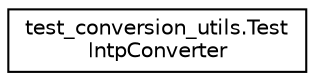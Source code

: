digraph "Graphical Class Hierarchy"
{
 // LATEX_PDF_SIZE
  edge [fontname="Helvetica",fontsize="10",labelfontname="Helvetica",labelfontsize="10"];
  node [fontname="Helvetica",fontsize="10",shape=record];
  rankdir="LR";
  Node0 [label="test_conversion_utils.Test\lIntpConverter",height=0.2,width=0.4,color="black", fillcolor="white", style="filled",URL="$classtest__conversion__utils_1_1TestIntpConverter.html",tooltip=" "];
}
